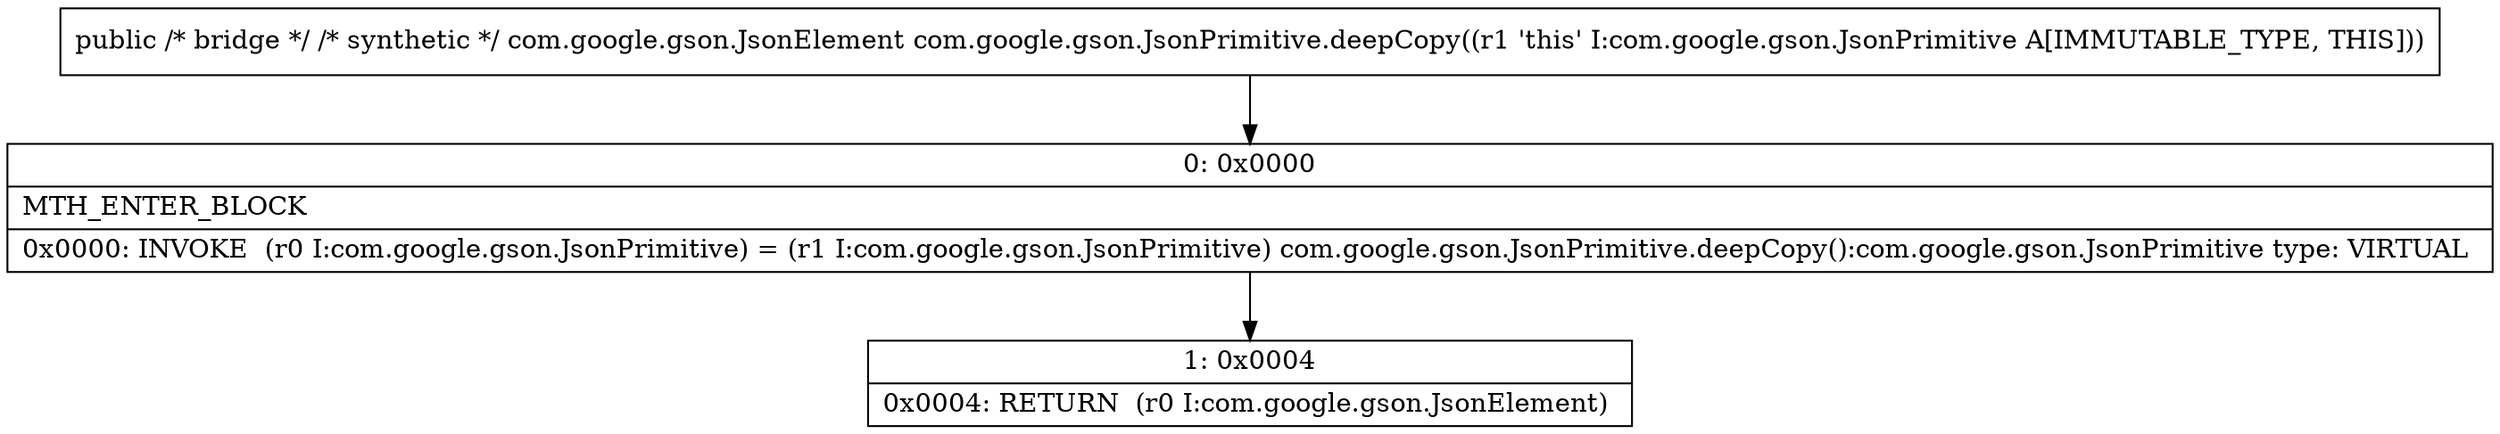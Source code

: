 digraph "CFG forcom.google.gson.JsonPrimitive.deepCopy()Lcom\/google\/gson\/JsonElement;" {
Node_0 [shape=record,label="{0\:\ 0x0000|MTH_ENTER_BLOCK\l|0x0000: INVOKE  (r0 I:com.google.gson.JsonPrimitive) = (r1 I:com.google.gson.JsonPrimitive) com.google.gson.JsonPrimitive.deepCopy():com.google.gson.JsonPrimitive type: VIRTUAL \l}"];
Node_1 [shape=record,label="{1\:\ 0x0004|0x0004: RETURN  (r0 I:com.google.gson.JsonElement) \l}"];
MethodNode[shape=record,label="{public \/* bridge *\/ \/* synthetic *\/ com.google.gson.JsonElement com.google.gson.JsonPrimitive.deepCopy((r1 'this' I:com.google.gson.JsonPrimitive A[IMMUTABLE_TYPE, THIS])) }"];
MethodNode -> Node_0;
Node_0 -> Node_1;
}

